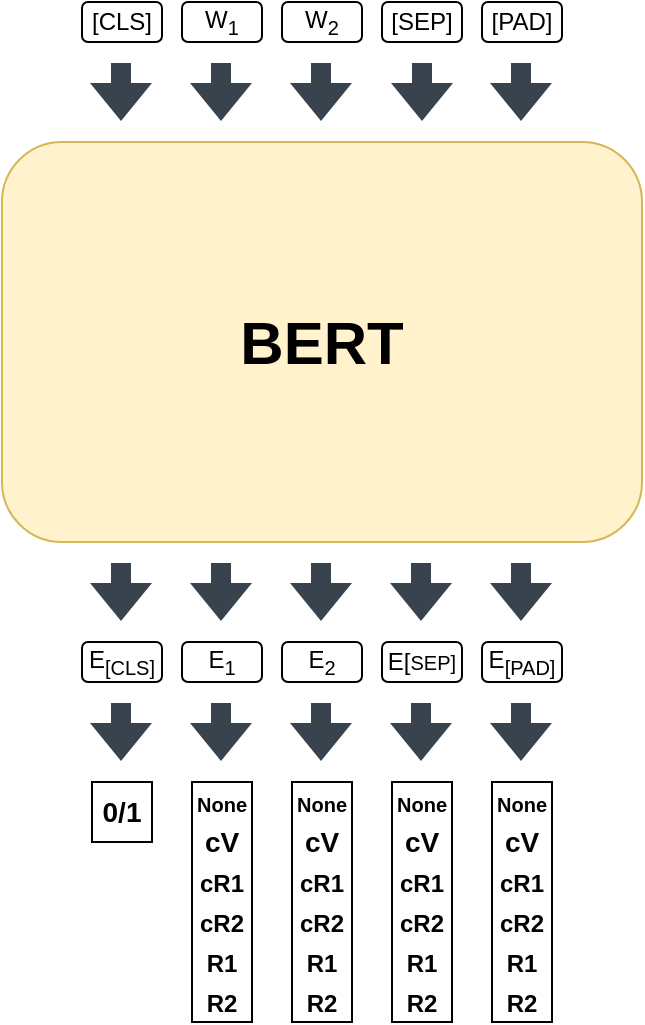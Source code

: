 <mxfile version="18.0.3" type="github">
  <diagram id="-lqWBguuWurtZHE7vkYu" name="Page-1">
    <mxGraphModel dx="946" dy="646" grid="1" gridSize="10" guides="1" tooltips="1" connect="1" arrows="1" fold="1" page="1" pageScale="1" pageWidth="827" pageHeight="1169" math="0" shadow="0">
      <root>
        <mxCell id="0" />
        <mxCell id="1" parent="0" />
        <mxCell id="ci_nMEpppjh-tdaIcCAd-1" value="&lt;font style=&quot;font-size: 30px;&quot;&gt;&lt;b&gt;BERT&lt;/b&gt;&lt;/font&gt;" style="rounded=1;whiteSpace=wrap;html=1;fillColor=#fff2cc;strokeColor=#d6b656;" vertex="1" parent="1">
          <mxGeometry x="254" y="210" width="320" height="200" as="geometry" />
        </mxCell>
        <mxCell id="ci_nMEpppjh-tdaIcCAd-2" value="W&lt;sub&gt;1&lt;/sub&gt;" style="rounded=1;whiteSpace=wrap;html=1;" vertex="1" parent="1">
          <mxGeometry x="344" y="140" width="40" height="20" as="geometry" />
        </mxCell>
        <mxCell id="ci_nMEpppjh-tdaIcCAd-3" value="W&lt;sub&gt;2&lt;/sub&gt;" style="rounded=1;whiteSpace=wrap;html=1;" vertex="1" parent="1">
          <mxGeometry x="394" y="140" width="40" height="20" as="geometry" />
        </mxCell>
        <mxCell id="ci_nMEpppjh-tdaIcCAd-4" value="[SEP]" style="rounded=1;whiteSpace=wrap;html=1;" vertex="1" parent="1">
          <mxGeometry x="444" y="140" width="40" height="20" as="geometry" />
        </mxCell>
        <mxCell id="ci_nMEpppjh-tdaIcCAd-5" value="[PAD]" style="rounded=1;whiteSpace=wrap;html=1;" vertex="1" parent="1">
          <mxGeometry x="494" y="140" width="40" height="20" as="geometry" />
        </mxCell>
        <mxCell id="ci_nMEpppjh-tdaIcCAd-6" value="[CLS]" style="rounded=1;whiteSpace=wrap;html=1;" vertex="1" parent="1">
          <mxGeometry x="294" y="140" width="40" height="20" as="geometry" />
        </mxCell>
        <mxCell id="ci_nMEpppjh-tdaIcCAd-7" value="" style="shape=flexArrow;endArrow=classic;html=1;rounded=0;fontSize=30;fillColor=#39434D;strokeColor=none;" edge="1" parent="1">
          <mxGeometry width="50" height="50" relative="1" as="geometry">
            <mxPoint x="313.5" y="170" as="sourcePoint" />
            <mxPoint x="313.5" y="200" as="targetPoint" />
          </mxGeometry>
        </mxCell>
        <mxCell id="ci_nMEpppjh-tdaIcCAd-8" value="" style="shape=flexArrow;endArrow=classic;html=1;rounded=0;fontSize=30;fillColor=#39434D;strokeColor=none;" edge="1" parent="1">
          <mxGeometry width="50" height="50" relative="1" as="geometry">
            <mxPoint x="363.5" y="170" as="sourcePoint" />
            <mxPoint x="363.5" y="200" as="targetPoint" />
          </mxGeometry>
        </mxCell>
        <mxCell id="ci_nMEpppjh-tdaIcCAd-9" value="" style="shape=flexArrow;endArrow=classic;html=1;rounded=0;fontSize=30;fillColor=#39434D;strokeColor=none;" edge="1" parent="1">
          <mxGeometry width="50" height="50" relative="1" as="geometry">
            <mxPoint x="413.5" y="170" as="sourcePoint" />
            <mxPoint x="413.5" y="200" as="targetPoint" />
          </mxGeometry>
        </mxCell>
        <mxCell id="ci_nMEpppjh-tdaIcCAd-10" value="" style="shape=flexArrow;endArrow=classic;html=1;rounded=0;fontSize=30;fillColor=#39434D;strokeColor=none;" edge="1" parent="1">
          <mxGeometry width="50" height="50" relative="1" as="geometry">
            <mxPoint x="464" y="170" as="sourcePoint" />
            <mxPoint x="464" y="200" as="targetPoint" />
          </mxGeometry>
        </mxCell>
        <mxCell id="ci_nMEpppjh-tdaIcCAd-11" value="" style="shape=flexArrow;endArrow=classic;html=1;rounded=0;fontSize=30;fillColor=#39434D;strokeColor=none;" edge="1" parent="1">
          <mxGeometry width="50" height="50" relative="1" as="geometry">
            <mxPoint x="513.5" y="170" as="sourcePoint" />
            <mxPoint x="513.5" y="200" as="targetPoint" />
          </mxGeometry>
        </mxCell>
        <mxCell id="ci_nMEpppjh-tdaIcCAd-12" value="E&lt;sub&gt;1&lt;/sub&gt;" style="rounded=1;whiteSpace=wrap;html=1;" vertex="1" parent="1">
          <mxGeometry x="344" y="460" width="40" height="20" as="geometry" />
        </mxCell>
        <mxCell id="ci_nMEpppjh-tdaIcCAd-13" value="E&lt;sub&gt;2&lt;br&gt;&lt;/sub&gt;" style="rounded=1;whiteSpace=wrap;html=1;" vertex="1" parent="1">
          <mxGeometry x="394" y="460" width="40" height="20" as="geometry" />
        </mxCell>
        <mxCell id="ci_nMEpppjh-tdaIcCAd-14" value="E[&lt;span style=&quot;font-size: 10px;&quot;&gt;SEP]&lt;/span&gt;" style="rounded=1;whiteSpace=wrap;html=1;" vertex="1" parent="1">
          <mxGeometry x="444" y="460" width="40" height="20" as="geometry" />
        </mxCell>
        <mxCell id="ci_nMEpppjh-tdaIcCAd-15" value="E&lt;sub&gt;[PAD]&lt;/sub&gt;" style="rounded=1;whiteSpace=wrap;html=1;" vertex="1" parent="1">
          <mxGeometry x="494" y="460" width="40" height="20" as="geometry" />
        </mxCell>
        <mxCell id="ci_nMEpppjh-tdaIcCAd-16" value="E&lt;sub&gt;[CLS]&lt;/sub&gt;" style="rounded=1;whiteSpace=wrap;html=1;" vertex="1" parent="1">
          <mxGeometry x="294" y="460" width="40" height="20" as="geometry" />
        </mxCell>
        <mxCell id="ci_nMEpppjh-tdaIcCAd-17" value="" style="shape=flexArrow;endArrow=classic;html=1;rounded=0;fontSize=30;fillColor=#39434D;strokeColor=none;" edge="1" parent="1">
          <mxGeometry width="50" height="50" relative="1" as="geometry">
            <mxPoint x="313.5" y="420" as="sourcePoint" />
            <mxPoint x="313.5" y="450" as="targetPoint" />
          </mxGeometry>
        </mxCell>
        <mxCell id="ci_nMEpppjh-tdaIcCAd-18" value="" style="shape=flexArrow;endArrow=classic;html=1;rounded=0;fontSize=30;fillColor=#39434D;strokeColor=none;" edge="1" parent="1">
          <mxGeometry width="50" height="50" relative="1" as="geometry">
            <mxPoint x="363.5" y="420" as="sourcePoint" />
            <mxPoint x="363.5" y="450" as="targetPoint" />
          </mxGeometry>
        </mxCell>
        <mxCell id="ci_nMEpppjh-tdaIcCAd-19" value="" style="shape=flexArrow;endArrow=classic;html=1;rounded=0;fontSize=30;fillColor=#39434D;strokeColor=none;" edge="1" parent="1">
          <mxGeometry width="50" height="50" relative="1" as="geometry">
            <mxPoint x="413.5" y="420" as="sourcePoint" />
            <mxPoint x="413.5" y="450" as="targetPoint" />
          </mxGeometry>
        </mxCell>
        <mxCell id="ci_nMEpppjh-tdaIcCAd-20" value="" style="shape=flexArrow;endArrow=classic;html=1;rounded=0;fontSize=30;fillColor=#39434D;strokeColor=none;" edge="1" parent="1">
          <mxGeometry width="50" height="50" relative="1" as="geometry">
            <mxPoint x="463.5" y="420" as="sourcePoint" />
            <mxPoint x="463.5" y="450" as="targetPoint" />
          </mxGeometry>
        </mxCell>
        <mxCell id="ci_nMEpppjh-tdaIcCAd-21" value="" style="shape=flexArrow;endArrow=classic;html=1;rounded=0;fontSize=30;strokeColor=none;fillColor=#39434D;" edge="1" parent="1">
          <mxGeometry width="50" height="50" relative="1" as="geometry">
            <mxPoint x="513.5" y="420" as="sourcePoint" />
            <mxPoint x="513.5" y="450" as="targetPoint" />
          </mxGeometry>
        </mxCell>
        <mxCell id="ci_nMEpppjh-tdaIcCAd-22" value="" style="shape=flexArrow;endArrow=classic;html=1;rounded=0;fontSize=30;strokeColor=none;fillColor=#39434D;" edge="1" parent="1">
          <mxGeometry width="50" height="50" relative="1" as="geometry">
            <mxPoint x="313.5" y="490" as="sourcePoint" />
            <mxPoint x="313.5" y="520" as="targetPoint" />
          </mxGeometry>
        </mxCell>
        <mxCell id="ci_nMEpppjh-tdaIcCAd-23" value="" style="shape=flexArrow;endArrow=classic;html=1;rounded=0;fontSize=30;fillColor=#39434D;strokeColor=none;" edge="1" parent="1">
          <mxGeometry width="50" height="50" relative="1" as="geometry">
            <mxPoint x="363.5" y="490" as="sourcePoint" />
            <mxPoint x="363.5" y="520" as="targetPoint" />
          </mxGeometry>
        </mxCell>
        <mxCell id="ci_nMEpppjh-tdaIcCAd-24" value="" style="shape=flexArrow;endArrow=classic;html=1;rounded=0;fontSize=30;fillColor=#39434D;strokeColor=none;" edge="1" parent="1">
          <mxGeometry width="50" height="50" relative="1" as="geometry">
            <mxPoint x="413.5" y="490" as="sourcePoint" />
            <mxPoint x="413.5" y="520" as="targetPoint" />
          </mxGeometry>
        </mxCell>
        <mxCell id="ci_nMEpppjh-tdaIcCAd-25" value="" style="shape=flexArrow;endArrow=classic;html=1;rounded=0;fontSize=30;fillColor=#39434D;strokeColor=none;" edge="1" parent="1">
          <mxGeometry width="50" height="50" relative="1" as="geometry">
            <mxPoint x="463.5" y="490" as="sourcePoint" />
            <mxPoint x="463.5" y="520" as="targetPoint" />
          </mxGeometry>
        </mxCell>
        <mxCell id="ci_nMEpppjh-tdaIcCAd-26" value="" style="shape=flexArrow;endArrow=classic;html=1;rounded=0;fontSize=30;fillColor=#39434D;strokeColor=none;" edge="1" parent="1">
          <mxGeometry width="50" height="50" relative="1" as="geometry">
            <mxPoint x="513.5" y="490" as="sourcePoint" />
            <mxPoint x="513.5" y="520" as="targetPoint" />
          </mxGeometry>
        </mxCell>
        <mxCell id="ci_nMEpppjh-tdaIcCAd-27" value="&lt;font size=&quot;1&quot;&gt;&lt;b style=&quot;font-size: 14px;&quot;&gt;0/1&lt;/b&gt;&lt;/font&gt;" style="rounded=0;whiteSpace=wrap;html=1;fontSize=12;" vertex="1" parent="1">
          <mxGeometry x="299" y="530" width="30" height="30" as="geometry" />
        </mxCell>
        <mxCell id="ci_nMEpppjh-tdaIcCAd-28" value="" style="rounded=0;whiteSpace=wrap;html=1;fontSize=12;" vertex="1" parent="1">
          <mxGeometry x="349" y="530" width="30" height="120" as="geometry" />
        </mxCell>
        <mxCell id="ci_nMEpppjh-tdaIcCAd-29" value="&lt;font style=&quot;font-size: 10px;&quot;&gt;None&lt;/font&gt;" style="text;html=1;strokeColor=none;fillColor=none;align=center;verticalAlign=middle;whiteSpace=wrap;rounded=0;fontSize=14;fontStyle=1" vertex="1" parent="1">
          <mxGeometry x="349" y="530" width="30" height="20" as="geometry" />
        </mxCell>
        <mxCell id="ci_nMEpppjh-tdaIcCAd-30" value="&lt;font style=&quot;font-size: 14px;&quot;&gt;&lt;b&gt;cV&lt;/b&gt;&lt;/font&gt;" style="text;html=1;strokeColor=none;fillColor=none;align=center;verticalAlign=middle;whiteSpace=wrap;rounded=0;fontSize=14;" vertex="1" parent="1">
          <mxGeometry x="349" y="550" width="30" height="20" as="geometry" />
        </mxCell>
        <mxCell id="ci_nMEpppjh-tdaIcCAd-31" value="&lt;font size=&quot;1&quot;&gt;&lt;b style=&quot;font-size: 12px;&quot;&gt;cR1&lt;/b&gt;&lt;/font&gt;" style="text;html=1;strokeColor=none;fillColor=none;align=center;verticalAlign=middle;whiteSpace=wrap;rounded=0;fontSize=14;" vertex="1" parent="1">
          <mxGeometry x="349" y="570" width="30" height="20" as="geometry" />
        </mxCell>
        <mxCell id="ci_nMEpppjh-tdaIcCAd-32" value="&lt;font size=&quot;1&quot;&gt;&lt;b style=&quot;font-size: 12px;&quot;&gt;cR2&lt;/b&gt;&lt;/font&gt;" style="text;html=1;strokeColor=none;fillColor=none;align=center;verticalAlign=middle;whiteSpace=wrap;rounded=0;fontSize=14;" vertex="1" parent="1">
          <mxGeometry x="349" y="590" width="30" height="20" as="geometry" />
        </mxCell>
        <mxCell id="ci_nMEpppjh-tdaIcCAd-33" value="&lt;font size=&quot;1&quot;&gt;&lt;b style=&quot;font-size: 12px;&quot;&gt;R1&lt;/b&gt;&lt;/font&gt;" style="text;html=1;strokeColor=none;fillColor=none;align=center;verticalAlign=middle;whiteSpace=wrap;rounded=0;fontSize=14;" vertex="1" parent="1">
          <mxGeometry x="349" y="610" width="30" height="20" as="geometry" />
        </mxCell>
        <mxCell id="ci_nMEpppjh-tdaIcCAd-34" value="&lt;font size=&quot;1&quot;&gt;&lt;b style=&quot;font-size: 12px;&quot;&gt;R2&lt;/b&gt;&lt;/font&gt;" style="text;html=1;strokeColor=none;fillColor=none;align=center;verticalAlign=middle;whiteSpace=wrap;rounded=0;fontSize=14;" vertex="1" parent="1">
          <mxGeometry x="349" y="630" width="30" height="20" as="geometry" />
        </mxCell>
        <mxCell id="ci_nMEpppjh-tdaIcCAd-35" value="" style="rounded=0;whiteSpace=wrap;html=1;fontSize=12;" vertex="1" parent="1">
          <mxGeometry x="399" y="530" width="30" height="120" as="geometry" />
        </mxCell>
        <mxCell id="ci_nMEpppjh-tdaIcCAd-36" value="&lt;font style=&quot;font-size: 10px;&quot;&gt;None&lt;/font&gt;" style="text;html=1;strokeColor=none;fillColor=none;align=center;verticalAlign=middle;whiteSpace=wrap;rounded=0;fontSize=14;fontStyle=1" vertex="1" parent="1">
          <mxGeometry x="399" y="530" width="30" height="20" as="geometry" />
        </mxCell>
        <mxCell id="ci_nMEpppjh-tdaIcCAd-37" value="&lt;font style=&quot;font-size: 14px;&quot;&gt;&lt;b&gt;cV&lt;/b&gt;&lt;/font&gt;" style="text;html=1;strokeColor=none;fillColor=none;align=center;verticalAlign=middle;whiteSpace=wrap;rounded=0;fontSize=14;" vertex="1" parent="1">
          <mxGeometry x="399" y="550" width="30" height="20" as="geometry" />
        </mxCell>
        <mxCell id="ci_nMEpppjh-tdaIcCAd-38" value="&lt;font size=&quot;1&quot;&gt;&lt;b style=&quot;font-size: 12px;&quot;&gt;cR1&lt;/b&gt;&lt;/font&gt;" style="text;html=1;strokeColor=none;fillColor=none;align=center;verticalAlign=middle;whiteSpace=wrap;rounded=0;fontSize=14;labelBorderColor=none;" vertex="1" parent="1">
          <mxGeometry x="399" y="570" width="30" height="20" as="geometry" />
        </mxCell>
        <mxCell id="ci_nMEpppjh-tdaIcCAd-39" value="&lt;font size=&quot;1&quot;&gt;&lt;b style=&quot;font-size: 12px;&quot;&gt;cR2&lt;/b&gt;&lt;/font&gt;" style="text;html=1;strokeColor=none;fillColor=none;align=center;verticalAlign=middle;whiteSpace=wrap;rounded=0;fontSize=14;" vertex="1" parent="1">
          <mxGeometry x="399" y="590" width="30" height="20" as="geometry" />
        </mxCell>
        <mxCell id="ci_nMEpppjh-tdaIcCAd-40" value="&lt;font size=&quot;1&quot;&gt;&lt;b style=&quot;font-size: 12px;&quot;&gt;R1&lt;/b&gt;&lt;/font&gt;" style="text;html=1;strokeColor=none;fillColor=none;align=center;verticalAlign=middle;whiteSpace=wrap;rounded=0;fontSize=14;" vertex="1" parent="1">
          <mxGeometry x="399" y="610" width="30" height="20" as="geometry" />
        </mxCell>
        <mxCell id="ci_nMEpppjh-tdaIcCAd-41" value="&lt;font size=&quot;1&quot;&gt;&lt;b style=&quot;font-size: 12px;&quot;&gt;R2&lt;/b&gt;&lt;/font&gt;" style="text;html=1;strokeColor=none;fillColor=none;align=center;verticalAlign=middle;whiteSpace=wrap;rounded=0;fontSize=14;" vertex="1" parent="1">
          <mxGeometry x="399" y="630" width="30" height="20" as="geometry" />
        </mxCell>
        <mxCell id="ci_nMEpppjh-tdaIcCAd-42" value="" style="rounded=0;whiteSpace=wrap;html=1;fontSize=12;" vertex="1" parent="1">
          <mxGeometry x="449" y="530" width="30" height="120" as="geometry" />
        </mxCell>
        <mxCell id="ci_nMEpppjh-tdaIcCAd-43" value="&lt;font style=&quot;font-size: 10px;&quot;&gt;None&lt;/font&gt;" style="text;html=1;strokeColor=none;fillColor=none;align=center;verticalAlign=middle;whiteSpace=wrap;rounded=0;fontSize=14;fontStyle=1" vertex="1" parent="1">
          <mxGeometry x="449" y="530" width="30" height="20" as="geometry" />
        </mxCell>
        <mxCell id="ci_nMEpppjh-tdaIcCAd-44" value="&lt;font style=&quot;font-size: 14px;&quot;&gt;&lt;b&gt;cV&lt;/b&gt;&lt;/font&gt;" style="text;html=1;strokeColor=none;fillColor=none;align=center;verticalAlign=middle;whiteSpace=wrap;rounded=0;fontSize=14;" vertex="1" parent="1">
          <mxGeometry x="449" y="550" width="30" height="20" as="geometry" />
        </mxCell>
        <mxCell id="ci_nMEpppjh-tdaIcCAd-45" value="&lt;font size=&quot;1&quot;&gt;&lt;b style=&quot;font-size: 12px;&quot;&gt;cR1&lt;/b&gt;&lt;/font&gt;" style="text;html=1;strokeColor=none;fillColor=none;align=center;verticalAlign=middle;whiteSpace=wrap;rounded=0;fontSize=14;" vertex="1" parent="1">
          <mxGeometry x="449" y="570" width="30" height="20" as="geometry" />
        </mxCell>
        <mxCell id="ci_nMEpppjh-tdaIcCAd-46" value="&lt;font size=&quot;1&quot;&gt;&lt;b style=&quot;font-size: 12px;&quot;&gt;cR2&lt;/b&gt;&lt;/font&gt;" style="text;html=1;strokeColor=none;fillColor=none;align=center;verticalAlign=middle;whiteSpace=wrap;rounded=0;fontSize=14;" vertex="1" parent="1">
          <mxGeometry x="449" y="590" width="30" height="20" as="geometry" />
        </mxCell>
        <mxCell id="ci_nMEpppjh-tdaIcCAd-47" value="&lt;font size=&quot;1&quot;&gt;&lt;b style=&quot;font-size: 12px;&quot;&gt;R1&lt;/b&gt;&lt;/font&gt;" style="text;html=1;strokeColor=none;fillColor=none;align=center;verticalAlign=middle;whiteSpace=wrap;rounded=0;fontSize=14;" vertex="1" parent="1">
          <mxGeometry x="449" y="610" width="30" height="20" as="geometry" />
        </mxCell>
        <mxCell id="ci_nMEpppjh-tdaIcCAd-48" value="&lt;font size=&quot;1&quot;&gt;&lt;b style=&quot;font-size: 12px;&quot;&gt;R2&lt;/b&gt;&lt;/font&gt;" style="text;html=1;strokeColor=none;fillColor=none;align=center;verticalAlign=middle;whiteSpace=wrap;rounded=0;fontSize=14;" vertex="1" parent="1">
          <mxGeometry x="449" y="630" width="30" height="20" as="geometry" />
        </mxCell>
        <mxCell id="ci_nMEpppjh-tdaIcCAd-49" value="" style="rounded=0;whiteSpace=wrap;html=1;fontSize=12;" vertex="1" parent="1">
          <mxGeometry x="499" y="530" width="30" height="120" as="geometry" />
        </mxCell>
        <mxCell id="ci_nMEpppjh-tdaIcCAd-50" value="&lt;font style=&quot;font-size: 10px;&quot;&gt;None&lt;/font&gt;" style="text;html=1;strokeColor=none;fillColor=none;align=center;verticalAlign=middle;whiteSpace=wrap;rounded=0;fontSize=14;fontStyle=1" vertex="1" parent="1">
          <mxGeometry x="499" y="530" width="30" height="20" as="geometry" />
        </mxCell>
        <mxCell id="ci_nMEpppjh-tdaIcCAd-51" value="&lt;font style=&quot;font-size: 14px;&quot;&gt;&lt;b&gt;cV&lt;/b&gt;&lt;/font&gt;" style="text;html=1;strokeColor=none;fillColor=none;align=center;verticalAlign=middle;whiteSpace=wrap;rounded=0;fontSize=14;" vertex="1" parent="1">
          <mxGeometry x="499" y="550" width="30" height="20" as="geometry" />
        </mxCell>
        <mxCell id="ci_nMEpppjh-tdaIcCAd-52" value="&lt;font size=&quot;1&quot;&gt;&lt;b style=&quot;font-size: 12px;&quot;&gt;cR1&lt;/b&gt;&lt;/font&gt;" style="text;html=1;strokeColor=none;fillColor=none;align=center;verticalAlign=middle;whiteSpace=wrap;rounded=0;fontSize=14;" vertex="1" parent="1">
          <mxGeometry x="499" y="570" width="30" height="20" as="geometry" />
        </mxCell>
        <mxCell id="ci_nMEpppjh-tdaIcCAd-53" value="&lt;font size=&quot;1&quot;&gt;&lt;b style=&quot;font-size: 12px;&quot;&gt;cR2&lt;/b&gt;&lt;/font&gt;" style="text;html=1;strokeColor=none;fillColor=none;align=center;verticalAlign=middle;whiteSpace=wrap;rounded=0;fontSize=14;" vertex="1" parent="1">
          <mxGeometry x="499" y="590" width="30" height="20" as="geometry" />
        </mxCell>
        <mxCell id="ci_nMEpppjh-tdaIcCAd-54" value="&lt;font size=&quot;1&quot;&gt;&lt;b style=&quot;font-size: 12px;&quot;&gt;R1&lt;/b&gt;&lt;/font&gt;" style="text;html=1;strokeColor=none;fillColor=none;align=center;verticalAlign=middle;whiteSpace=wrap;rounded=0;fontSize=14;" vertex="1" parent="1">
          <mxGeometry x="499" y="610" width="30" height="20" as="geometry" />
        </mxCell>
        <mxCell id="ci_nMEpppjh-tdaIcCAd-55" value="&lt;font size=&quot;1&quot;&gt;&lt;b style=&quot;font-size: 12px;&quot;&gt;R2&lt;/b&gt;&lt;/font&gt;" style="text;html=1;strokeColor=none;fillColor=none;align=center;verticalAlign=middle;whiteSpace=wrap;rounded=0;fontSize=14;" vertex="1" parent="1">
          <mxGeometry x="499" y="630" width="30" height="20" as="geometry" />
        </mxCell>
      </root>
    </mxGraphModel>
  </diagram>
</mxfile>
